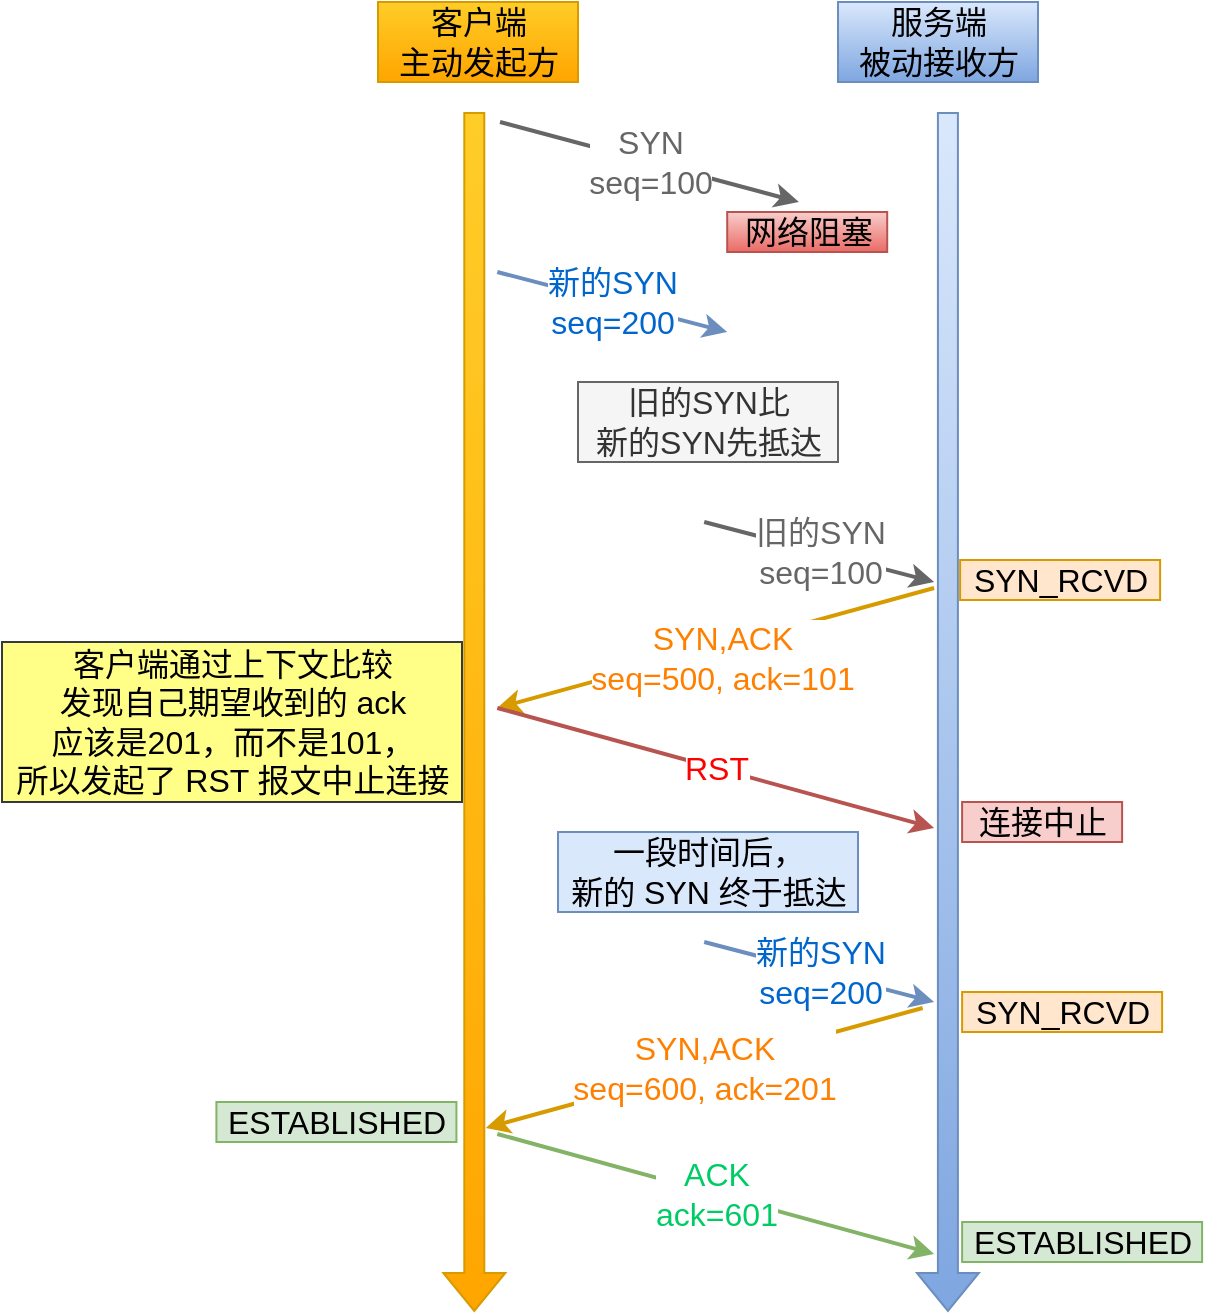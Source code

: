 <mxfile version="15.9.1" type="github">
  <diagram id="BNa3rcsGXiUCKtSEgamz" name="Page-1">
    <mxGraphModel dx="946" dy="527" grid="1" gridSize="10" guides="1" tooltips="1" connect="1" arrows="1" fold="1" page="1" pageScale="1" pageWidth="827" pageHeight="1169" math="0" shadow="0">
      <root>
        <mxCell id="0" />
        <mxCell id="1" parent="0" />
        <mxCell id="v0GObZCuZN7W4G7wKV2F-13" value="" style="shape=flexArrow;endArrow=classic;html=1;rounded=0;fontSize=16;fillColor=#ffcd28;strokeColor=#d79b00;gradientColor=#ffa500;" edge="1" parent="1">
          <mxGeometry width="50" height="50" relative="1" as="geometry">
            <mxPoint x="297.15" y="285" as="sourcePoint" />
            <mxPoint x="297.15" y="885" as="targetPoint" />
          </mxGeometry>
        </mxCell>
        <mxCell id="v0GObZCuZN7W4G7wKV2F-14" value="" style="shape=flexArrow;endArrow=classic;html=1;rounded=0;fontSize=16;fillColor=#dae8fc;strokeColor=#6c8ebf;gradientColor=#7ea6e0;" edge="1" parent="1">
          <mxGeometry width="50" height="50" relative="1" as="geometry">
            <mxPoint x="533.953" y="285" as="sourcePoint" />
            <mxPoint x="533.953" y="885" as="targetPoint" />
          </mxGeometry>
        </mxCell>
        <mxCell id="v0GObZCuZN7W4G7wKV2F-16" value="&lt;font color=&quot;#666666&quot;&gt;&lt;span style=&quot;font-family: &amp;#34;helvetica&amp;#34; ; font-size: 16px ; font-style: normal ; font-weight: 400 ; letter-spacing: normal ; text-align: center ; text-indent: 0px ; text-transform: none ; word-spacing: 0px ; background-color: rgb(255 , 255 , 255) ; display: inline ; float: none&quot;&gt;SYN&lt;/span&gt;&lt;br style=&quot;font-family: &amp;#34;helvetica&amp;#34; ; font-size: 16px ; font-style: normal ; font-weight: 400 ; letter-spacing: normal ; text-align: center ; text-indent: 0px ; text-transform: none ; word-spacing: 0px&quot;&gt;&lt;span style=&quot;font-family: &amp;#34;helvetica&amp;#34; ; font-size: 16px ; font-style: normal ; font-weight: 400 ; letter-spacing: normal ; text-align: center ; text-indent: 0px ; text-transform: none ; word-spacing: 0px ; background-color: rgb(255 , 255 , 255) ; display: inline ; float: none&quot;&gt;seq=100&lt;/span&gt;&lt;/font&gt;" style="endArrow=classic;html=1;rounded=0;fontSize=16;fillColor=#f5f5f5;strokeColor=#666666;strokeWidth=2;" edge="1" parent="1">
          <mxGeometry width="50" height="50" relative="1" as="geometry">
            <mxPoint x="310.0" y="290" as="sourcePoint" />
            <mxPoint x="459.439" y="330" as="targetPoint" />
          </mxGeometry>
        </mxCell>
        <mxCell id="v0GObZCuZN7W4G7wKV2F-17" value="网络阻塞" style="text;html=1;align=center;verticalAlign=middle;resizable=0;points=[];autosize=1;strokeColor=#b85450;fillColor=#f8cecc;fontSize=16;gradientColor=#ea6b66;" vertex="1" parent="1">
          <mxGeometry x="423.598" y="335" width="80" height="20" as="geometry" />
        </mxCell>
        <mxCell id="v0GObZCuZN7W4G7wKV2F-18" value="&lt;font color=&quot;#0066cc&quot;&gt;&lt;span style=&quot;font-family: &amp;#34;helvetica&amp;#34; ; font-size: 16px ; font-style: normal ; font-weight: 400 ; letter-spacing: normal ; text-align: center ; text-indent: 0px ; text-transform: none ; word-spacing: 0px ; background-color: rgb(255 , 255 , 255) ; display: inline ; float: none&quot;&gt;新的SYN&lt;/span&gt;&lt;br style=&quot;font-family: &amp;#34;helvetica&amp;#34; ; font-size: 16px ; font-style: normal ; font-weight: 400 ; letter-spacing: normal ; text-align: center ; text-indent: 0px ; text-transform: none ; word-spacing: 0px&quot;&gt;&lt;span style=&quot;font-family: &amp;#34;helvetica&amp;#34; ; font-size: 16px ; font-style: normal ; font-weight: 400 ; letter-spacing: normal ; text-align: center ; text-indent: 0px ; text-transform: none ; word-spacing: 0px ; background-color: rgb(255 , 255 , 255) ; display: inline ; float: none&quot;&gt;seq=200&lt;/span&gt;&lt;/font&gt;" style="endArrow=classic;html=1;rounded=0;fontSize=16;strokeWidth=2;fillColor=#dae8fc;strokeColor=#6c8ebf;" edge="1" parent="1">
          <mxGeometry width="50" height="50" relative="1" as="geometry">
            <mxPoint x="308.645" y="365" as="sourcePoint" />
            <mxPoint x="423.598" y="395" as="targetPoint" />
          </mxGeometry>
        </mxCell>
        <mxCell id="v0GObZCuZN7W4G7wKV2F-19" value="旧的SYN比&lt;br&gt;新的SYN先抵达" style="text;html=1;align=center;verticalAlign=middle;resizable=0;points=[];autosize=1;strokeColor=#666666;fillColor=#f5f5f5;fontColor=#333333;fontSize=16;" vertex="1" parent="1">
          <mxGeometry x="349.002" y="420" width="130" height="40" as="geometry" />
        </mxCell>
        <mxCell id="v0GObZCuZN7W4G7wKV2F-20" value="&lt;font color=&quot;#666666&quot;&gt;&lt;span style=&quot;font-family: &amp;#34;helvetica&amp;#34; ; font-size: 16px ; font-style: normal ; font-weight: 400 ; letter-spacing: normal ; text-align: center ; text-indent: 0px ; text-transform: none ; word-spacing: 0px ; background-color: rgb(255 , 255 , 255) ; display: inline ; float: none&quot;&gt;旧的SYN&lt;/span&gt;&lt;br style=&quot;font-family: &amp;#34;helvetica&amp;#34; ; font-size: 16px ; font-style: normal ; font-weight: 400 ; letter-spacing: normal ; text-align: center ; text-indent: 0px ; text-transform: none ; word-spacing: 0px&quot;&gt;&lt;span style=&quot;font-family: &amp;#34;helvetica&amp;#34; ; font-size: 16px ; font-style: normal ; font-weight: 400 ; letter-spacing: normal ; text-align: center ; text-indent: 0px ; text-transform: none ; word-spacing: 0px ; background-color: rgb(255 , 255 , 255) ; display: inline ; float: none&quot;&gt;seq=100&lt;/span&gt;&lt;/font&gt;" style="endArrow=classic;html=1;rounded=0;fontSize=16;strokeWidth=2;fillColor=#f5f5f5;strokeColor=#666666;" edge="1" parent="1">
          <mxGeometry width="50" height="50" relative="1" as="geometry">
            <mxPoint x="412.103" y="490" as="sourcePoint" />
            <mxPoint x="527.056" y="520" as="targetPoint" />
          </mxGeometry>
        </mxCell>
        <mxCell id="v0GObZCuZN7W4G7wKV2F-22" value="&lt;font color=&quot;#ff8000&quot;&gt;SYN,ACK&lt;br style=&quot;font-size: 16px&quot;&gt;seq=500, ack=101&lt;/font&gt;" style="edgeStyle=none;rounded=0;orthogonalLoop=1;jettySize=auto;html=1;exitX=0;exitY=0;exitDx=0;exitDy=0;fontSize=16;strokeWidth=2;fillColor=#ffe6cc;strokeColor=#d79b00;" edge="1" parent="1">
          <mxGeometry x="-0.007" y="5" relative="1" as="geometry">
            <mxPoint x="527.056" y="523" as="sourcePoint" />
            <mxPoint x="308.645" y="583" as="targetPoint" />
            <mxPoint x="1" as="offset" />
          </mxGeometry>
        </mxCell>
        <mxCell id="v0GObZCuZN7W4G7wKV2F-23" value="客户端通过上下文比较&lt;br style=&quot;font-size: 16px;&quot;&gt;发现自己期望收到的 ack &lt;br style=&quot;font-size: 16px;&quot;&gt;应该是201，而不是101，&lt;br style=&quot;font-size: 16px;&quot;&gt;所以发起了 RST 报文中止连接" style="text;html=1;align=center;verticalAlign=middle;resizable=0;points=[];autosize=1;strokeColor=#36393d;fillColor=#ffff88;fontSize=16;" vertex="1" parent="1">
          <mxGeometry x="61" y="550" width="230" height="80" as="geometry" />
        </mxCell>
        <mxCell id="v0GObZCuZN7W4G7wKV2F-24" value="&lt;font color=&quot;#ff0000&quot;&gt;RST&lt;/font&gt;" style="edgeStyle=none;rounded=0;orthogonalLoop=1;jettySize=auto;html=1;exitX=1;exitY=0;exitDx=0;exitDy=0;fontSize=16;strokeWidth=2;fillColor=#f8cecc;strokeColor=#b85450;fontColor=#FFFFFF;" edge="1" parent="1">
          <mxGeometry relative="1" as="geometry">
            <mxPoint x="308.645" y="583" as="sourcePoint" />
            <mxPoint x="527.056" y="643" as="targetPoint" />
          </mxGeometry>
        </mxCell>
        <mxCell id="v0GObZCuZN7W4G7wKV2F-25" value="连接中止" style="text;html=1;align=center;verticalAlign=middle;resizable=0;points=[];autosize=1;strokeColor=#b85450;fillColor=#f8cecc;fontSize=16;" vertex="1" parent="1">
          <mxGeometry x="541.056" y="630" width="80" height="20" as="geometry" />
        </mxCell>
        <mxCell id="v0GObZCuZN7W4G7wKV2F-26" value="一段时间后，&lt;br style=&quot;font-size: 16px;&quot;&gt;新的 SYN 终于抵达" style="text;html=1;align=center;verticalAlign=middle;resizable=0;points=[];autosize=1;strokeColor=#6c8ebf;fillColor=#dae8fc;fontSize=16;" vertex="1" parent="1">
          <mxGeometry x="338.998" y="645" width="150" height="40" as="geometry" />
        </mxCell>
        <mxCell id="v0GObZCuZN7W4G7wKV2F-27" value="&lt;span style=&quot;font-family: helvetica; font-size: 16px; font-style: normal; font-weight: 400; letter-spacing: normal; text-align: center; text-indent: 0px; text-transform: none; word-spacing: 0px; background-color: rgb(255, 255, 255); display: inline; float: none;&quot;&gt;新的SYN&lt;/span&gt;&lt;br style=&quot;font-family: helvetica; font-size: 16px; font-style: normal; font-weight: 400; letter-spacing: normal; text-align: center; text-indent: 0px; text-transform: none; word-spacing: 0px;&quot;&gt;&lt;span style=&quot;font-family: helvetica; font-size: 16px; font-style: normal; font-weight: 400; letter-spacing: normal; text-align: center; text-indent: 0px; text-transform: none; word-spacing: 0px; background-color: rgb(255, 255, 255); display: inline; float: none;&quot;&gt;seq=200&lt;/span&gt;" style="endArrow=classic;html=1;rounded=0;fontSize=16;strokeWidth=2;fontColor=#0066CC;fillColor=#dae8fc;strokeColor=#6c8ebf;" edge="1" parent="1">
          <mxGeometry width="50" height="50" relative="1" as="geometry">
            <mxPoint x="412.103" y="700" as="sourcePoint" />
            <mxPoint x="527.056" y="730" as="targetPoint" />
          </mxGeometry>
        </mxCell>
        <mxCell id="v0GObZCuZN7W4G7wKV2F-28" value="&lt;font color=&quot;#ff8000&quot;&gt;SYN,ACK&lt;br style=&quot;font-size: 16px&quot;&gt;seq=600, ack=201&lt;/font&gt;" style="edgeStyle=none;rounded=0;orthogonalLoop=1;jettySize=auto;html=1;exitX=0;exitY=0;exitDx=0;exitDy=0;fontSize=16;strokeWidth=2;fillColor=#ffe6cc;strokeColor=#d79b00;" edge="1" parent="1">
          <mxGeometry relative="1" as="geometry">
            <mxPoint x="521.308" y="733" as="sourcePoint" />
            <mxPoint x="302.897" y="793" as="targetPoint" />
          </mxGeometry>
        </mxCell>
        <mxCell id="v0GObZCuZN7W4G7wKV2F-29" value="&lt;font color=&quot;#00cc66&quot;&gt;ACK&lt;br style=&quot;font-size: 16px&quot;&gt;ack=601&lt;/font&gt;" style="edgeStyle=none;rounded=0;orthogonalLoop=1;jettySize=auto;html=1;exitX=1;exitY=0;exitDx=0;exitDy=0;fontSize=16;strokeWidth=2;fillColor=#d5e8d4;strokeColor=#82b366;" edge="1" parent="1">
          <mxGeometry relative="1" as="geometry">
            <mxPoint x="308.645" y="796" as="sourcePoint" />
            <mxPoint x="527.056" y="856" as="targetPoint" />
          </mxGeometry>
        </mxCell>
        <mxCell id="v0GObZCuZN7W4G7wKV2F-30" value="&lt;span style=&quot;font-size: 16px;&quot;&gt;ESTABLISHED&lt;/span&gt;" style="text;html=1;align=center;verticalAlign=middle;resizable=0;points=[];autosize=1;strokeColor=#82b366;fillColor=#d5e8d4;fontSize=16;" vertex="1" parent="1">
          <mxGeometry x="541.056" y="840" width="120" height="20" as="geometry" />
        </mxCell>
        <mxCell id="v0GObZCuZN7W4G7wKV2F-31" value="&lt;span style=&quot;font-size: 16px;&quot;&gt;ESTABLISHED&lt;/span&gt;" style="text;html=1;align=center;verticalAlign=middle;resizable=0;points=[];autosize=1;strokeColor=#82b366;fillColor=#d5e8d4;fontSize=16;" vertex="1" parent="1">
          <mxGeometry x="168.206" y="780" width="120" height="20" as="geometry" />
        </mxCell>
        <mxCell id="v0GObZCuZN7W4G7wKV2F-32" value="&lt;span style=&quot;font-size: 16px;&quot;&gt;SYN_RCVD&lt;/span&gt;" style="text;html=1;align=center;verticalAlign=middle;resizable=0;points=[];autosize=1;strokeColor=#d79b00;fillColor=#ffe6cc;fontSize=16;" vertex="1" parent="1">
          <mxGeometry x="541.056" y="725" width="100" height="20" as="geometry" />
        </mxCell>
        <mxCell id="v0GObZCuZN7W4G7wKV2F-33" value="&lt;span style=&quot;font-size: 16px;&quot;&gt;SYN_RCVD&lt;/span&gt;" style="text;html=1;align=center;verticalAlign=middle;resizable=0;points=[];autosize=1;strokeColor=#d79b00;fillColor=#ffe6cc;fontSize=16;" vertex="1" parent="1">
          <mxGeometry x="540.056" y="509" width="100" height="20" as="geometry" />
        </mxCell>
        <mxCell id="v0GObZCuZN7W4G7wKV2F-36" value="客户端&lt;br&gt;主动发起方" style="text;html=1;align=center;verticalAlign=middle;resizable=0;points=[];autosize=1;strokeColor=#d79b00;fillColor=#ffcd28;fontSize=16;gradientColor=#ffa500;" vertex="1" parent="1">
          <mxGeometry x="249" y="230" width="100" height="40" as="geometry" />
        </mxCell>
        <mxCell id="v0GObZCuZN7W4G7wKV2F-37" value="服务端&lt;br&gt;被动接收方" style="text;html=1;align=center;verticalAlign=middle;resizable=0;points=[];autosize=1;strokeColor=#6c8ebf;fillColor=#dae8fc;fontSize=16;gradientColor=#7ea6e0;" vertex="1" parent="1">
          <mxGeometry x="479" y="230" width="100" height="40" as="geometry" />
        </mxCell>
      </root>
    </mxGraphModel>
  </diagram>
</mxfile>
